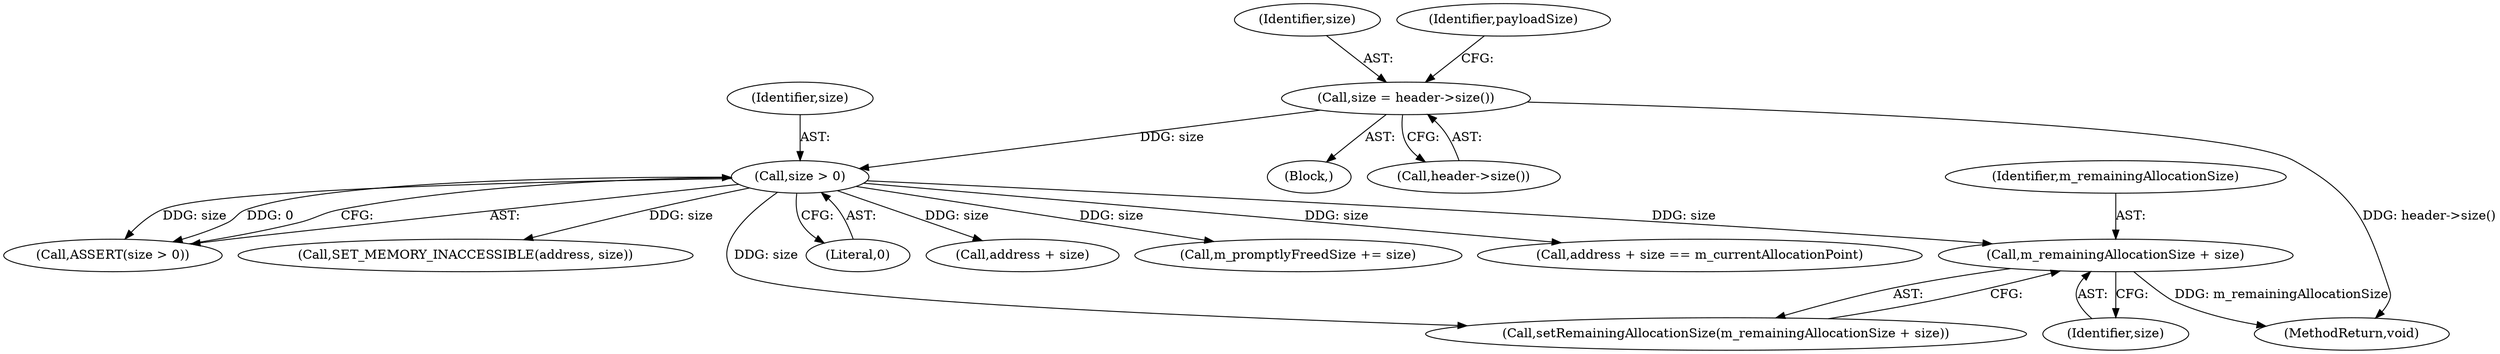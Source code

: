 digraph "0_Chrome_0749ec24fae74ec32d0567eef0e5ec43c84dbcb9_9@API" {
"1000151" [label="(Call,m_remainingAllocationSize + size)"];
"1000126" [label="(Call,size > 0)"];
"1000118" [label="(Call,size = header->size())"];
"1000102" [label="(Block,)"];
"1000153" [label="(Identifier,size)"];
"1000152" [label="(Identifier,m_remainingAllocationSize)"];
"1000125" [label="(Call,ASSERT(size > 0))"];
"1000154" [label="(Call,SET_MEMORY_INACCESSIBLE(address, size))"];
"1000119" [label="(Identifier,size)"];
"1000128" [label="(Literal,0)"];
"1000123" [label="(Identifier,payloadSize)"];
"1000142" [label="(Call,address + size)"];
"1000120" [label="(Call,header->size())"];
"1000162" [label="(Call,m_promptlyFreedSize += size)"];
"1000118" [label="(Call,size = header->size())"];
"1000150" [label="(Call,setRemainingAllocationSize(m_remainingAllocationSize + size))"];
"1000141" [label="(Call,address + size == m_currentAllocationPoint)"];
"1000151" [label="(Call,m_remainingAllocationSize + size)"];
"1000127" [label="(Identifier,size)"];
"1000165" [label="(MethodReturn,void)"];
"1000126" [label="(Call,size > 0)"];
"1000151" -> "1000150"  [label="AST: "];
"1000151" -> "1000153"  [label="CFG: "];
"1000152" -> "1000151"  [label="AST: "];
"1000153" -> "1000151"  [label="AST: "];
"1000150" -> "1000151"  [label="CFG: "];
"1000151" -> "1000165"  [label="DDG: m_remainingAllocationSize"];
"1000126" -> "1000151"  [label="DDG: size"];
"1000126" -> "1000125"  [label="AST: "];
"1000126" -> "1000128"  [label="CFG: "];
"1000127" -> "1000126"  [label="AST: "];
"1000128" -> "1000126"  [label="AST: "];
"1000125" -> "1000126"  [label="CFG: "];
"1000126" -> "1000125"  [label="DDG: size"];
"1000126" -> "1000125"  [label="DDG: 0"];
"1000118" -> "1000126"  [label="DDG: size"];
"1000126" -> "1000141"  [label="DDG: size"];
"1000126" -> "1000142"  [label="DDG: size"];
"1000126" -> "1000150"  [label="DDG: size"];
"1000126" -> "1000154"  [label="DDG: size"];
"1000126" -> "1000162"  [label="DDG: size"];
"1000118" -> "1000102"  [label="AST: "];
"1000118" -> "1000120"  [label="CFG: "];
"1000119" -> "1000118"  [label="AST: "];
"1000120" -> "1000118"  [label="AST: "];
"1000123" -> "1000118"  [label="CFG: "];
"1000118" -> "1000165"  [label="DDG: header->size()"];
}
